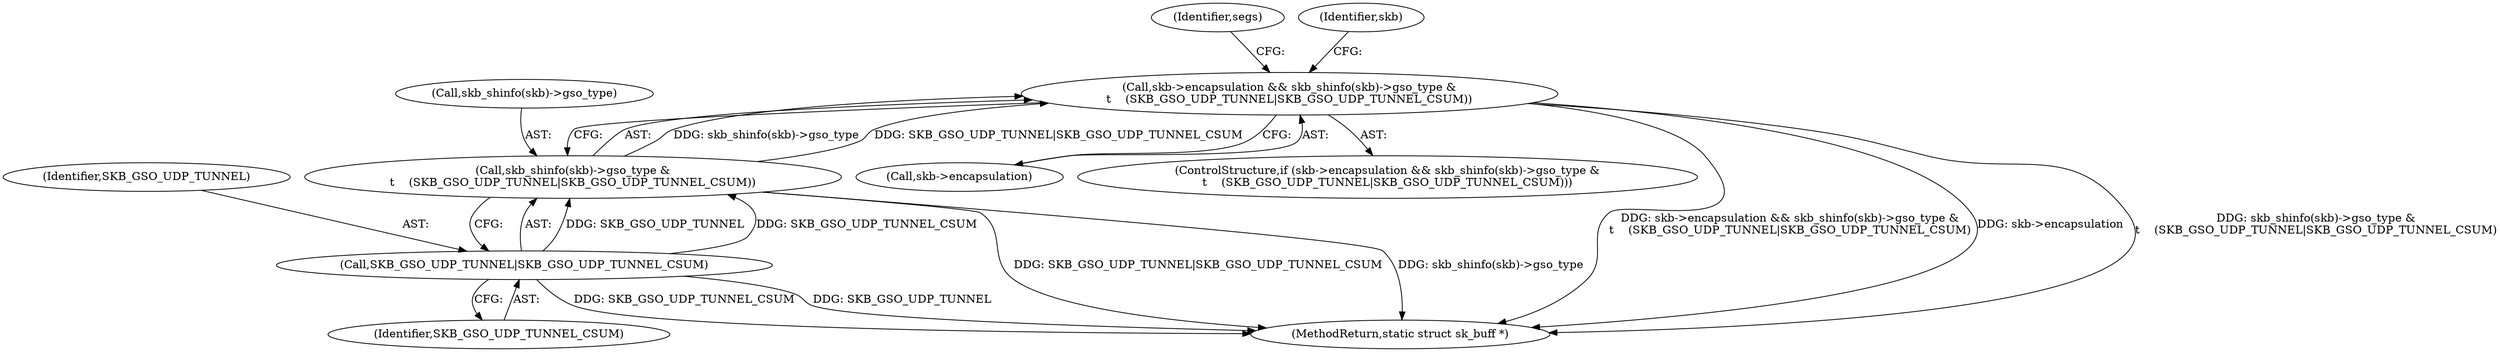 digraph "0_linux_2423496af35d94a87156b063ea5cedffc10a70a1_2@pointer" {
"1000179" [label="(Call,skb->encapsulation && skb_shinfo(skb)->gso_type &\n\t    (SKB_GSO_UDP_TUNNEL|SKB_GSO_UDP_TUNNEL_CSUM))"];
"1000183" [label="(Call,skb_shinfo(skb)->gso_type &\n\t    (SKB_GSO_UDP_TUNNEL|SKB_GSO_UDP_TUNNEL_CSUM))"];
"1000188" [label="(Call,SKB_GSO_UDP_TUNNEL|SKB_GSO_UDP_TUNNEL_CSUM)"];
"1000183" [label="(Call,skb_shinfo(skb)->gso_type &\n\t    (SKB_GSO_UDP_TUNNEL|SKB_GSO_UDP_TUNNEL_CSUM))"];
"1000179" [label="(Call,skb->encapsulation && skb_shinfo(skb)->gso_type &\n\t    (SKB_GSO_UDP_TUNNEL|SKB_GSO_UDP_TUNNEL_CSUM))"];
"1000180" [label="(Call,skb->encapsulation)"];
"1000178" [label="(ControlStructure,if (skb->encapsulation && skb_shinfo(skb)->gso_type &\n\t    (SKB_GSO_UDP_TUNNEL|SKB_GSO_UDP_TUNNEL_CSUM)))"];
"1000192" [label="(Identifier,segs)"];
"1000188" [label="(Call,SKB_GSO_UDP_TUNNEL|SKB_GSO_UDP_TUNNEL_CSUM)"];
"1000204" [label="(Identifier,skb)"];
"1000189" [label="(Identifier,SKB_GSO_UDP_TUNNEL)"];
"1000184" [label="(Call,skb_shinfo(skb)->gso_type)"];
"1000190" [label="(Identifier,SKB_GSO_UDP_TUNNEL_CSUM)"];
"1000403" [label="(MethodReturn,static struct sk_buff *)"];
"1000179" -> "1000178"  [label="AST: "];
"1000179" -> "1000180"  [label="CFG: "];
"1000179" -> "1000183"  [label="CFG: "];
"1000180" -> "1000179"  [label="AST: "];
"1000183" -> "1000179"  [label="AST: "];
"1000192" -> "1000179"  [label="CFG: "];
"1000204" -> "1000179"  [label="CFG: "];
"1000179" -> "1000403"  [label="DDG: skb->encapsulation && skb_shinfo(skb)->gso_type &\n\t    (SKB_GSO_UDP_TUNNEL|SKB_GSO_UDP_TUNNEL_CSUM)"];
"1000179" -> "1000403"  [label="DDG: skb->encapsulation"];
"1000179" -> "1000403"  [label="DDG: skb_shinfo(skb)->gso_type &\n\t    (SKB_GSO_UDP_TUNNEL|SKB_GSO_UDP_TUNNEL_CSUM)"];
"1000183" -> "1000179"  [label="DDG: skb_shinfo(skb)->gso_type"];
"1000183" -> "1000179"  [label="DDG: SKB_GSO_UDP_TUNNEL|SKB_GSO_UDP_TUNNEL_CSUM"];
"1000183" -> "1000188"  [label="CFG: "];
"1000184" -> "1000183"  [label="AST: "];
"1000188" -> "1000183"  [label="AST: "];
"1000183" -> "1000403"  [label="DDG: SKB_GSO_UDP_TUNNEL|SKB_GSO_UDP_TUNNEL_CSUM"];
"1000183" -> "1000403"  [label="DDG: skb_shinfo(skb)->gso_type"];
"1000188" -> "1000183"  [label="DDG: SKB_GSO_UDP_TUNNEL"];
"1000188" -> "1000183"  [label="DDG: SKB_GSO_UDP_TUNNEL_CSUM"];
"1000188" -> "1000190"  [label="CFG: "];
"1000189" -> "1000188"  [label="AST: "];
"1000190" -> "1000188"  [label="AST: "];
"1000188" -> "1000403"  [label="DDG: SKB_GSO_UDP_TUNNEL_CSUM"];
"1000188" -> "1000403"  [label="DDG: SKB_GSO_UDP_TUNNEL"];
}
